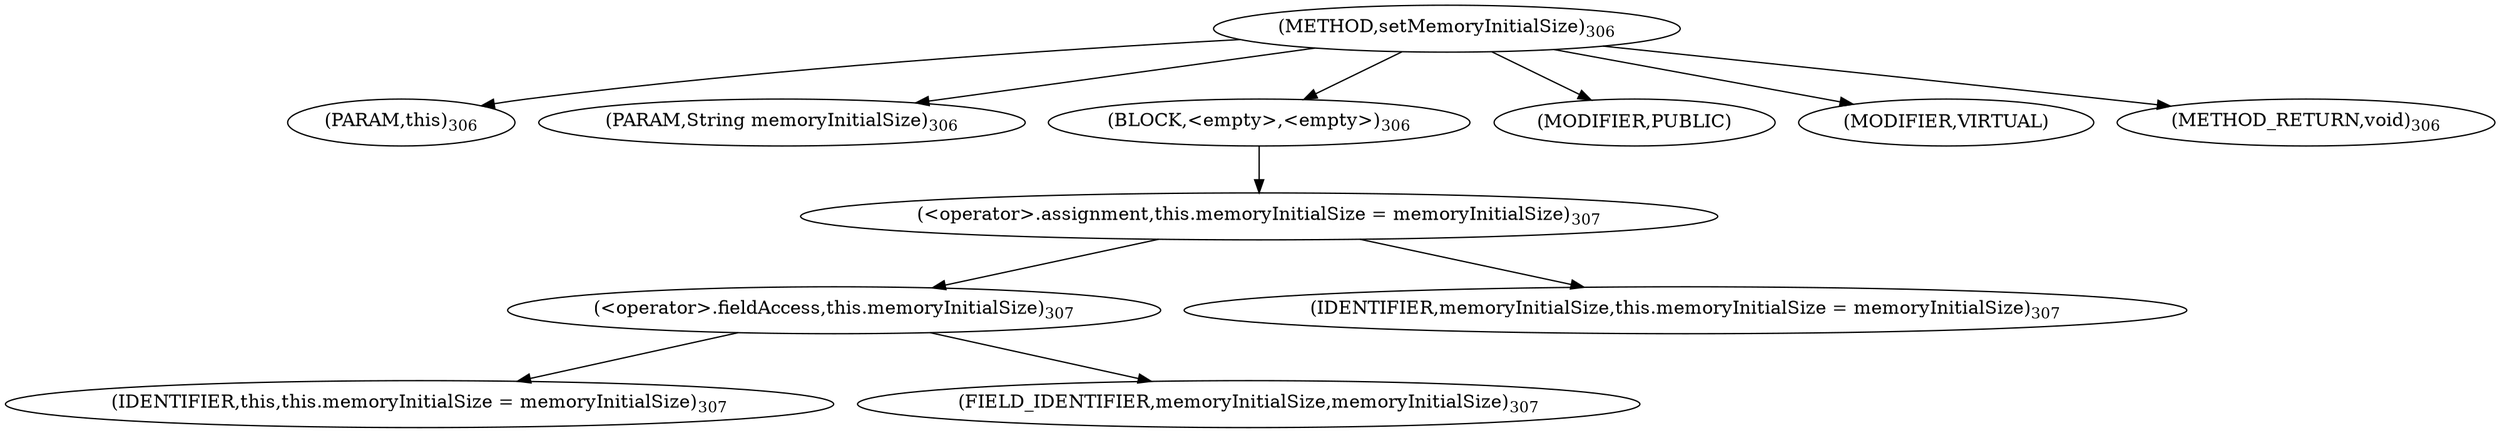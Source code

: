 digraph "setMemoryInitialSize" {  
"500" [label = <(METHOD,setMemoryInitialSize)<SUB>306</SUB>> ]
"20" [label = <(PARAM,this)<SUB>306</SUB>> ]
"501" [label = <(PARAM,String memoryInitialSize)<SUB>306</SUB>> ]
"502" [label = <(BLOCK,&lt;empty&gt;,&lt;empty&gt;)<SUB>306</SUB>> ]
"503" [label = <(&lt;operator&gt;.assignment,this.memoryInitialSize = memoryInitialSize)<SUB>307</SUB>> ]
"504" [label = <(&lt;operator&gt;.fieldAccess,this.memoryInitialSize)<SUB>307</SUB>> ]
"19" [label = <(IDENTIFIER,this,this.memoryInitialSize = memoryInitialSize)<SUB>307</SUB>> ]
"505" [label = <(FIELD_IDENTIFIER,memoryInitialSize,memoryInitialSize)<SUB>307</SUB>> ]
"506" [label = <(IDENTIFIER,memoryInitialSize,this.memoryInitialSize = memoryInitialSize)<SUB>307</SUB>> ]
"507" [label = <(MODIFIER,PUBLIC)> ]
"508" [label = <(MODIFIER,VIRTUAL)> ]
"509" [label = <(METHOD_RETURN,void)<SUB>306</SUB>> ]
  "500" -> "20" 
  "500" -> "501" 
  "500" -> "502" 
  "500" -> "507" 
  "500" -> "508" 
  "500" -> "509" 
  "502" -> "503" 
  "503" -> "504" 
  "503" -> "506" 
  "504" -> "19" 
  "504" -> "505" 
}
